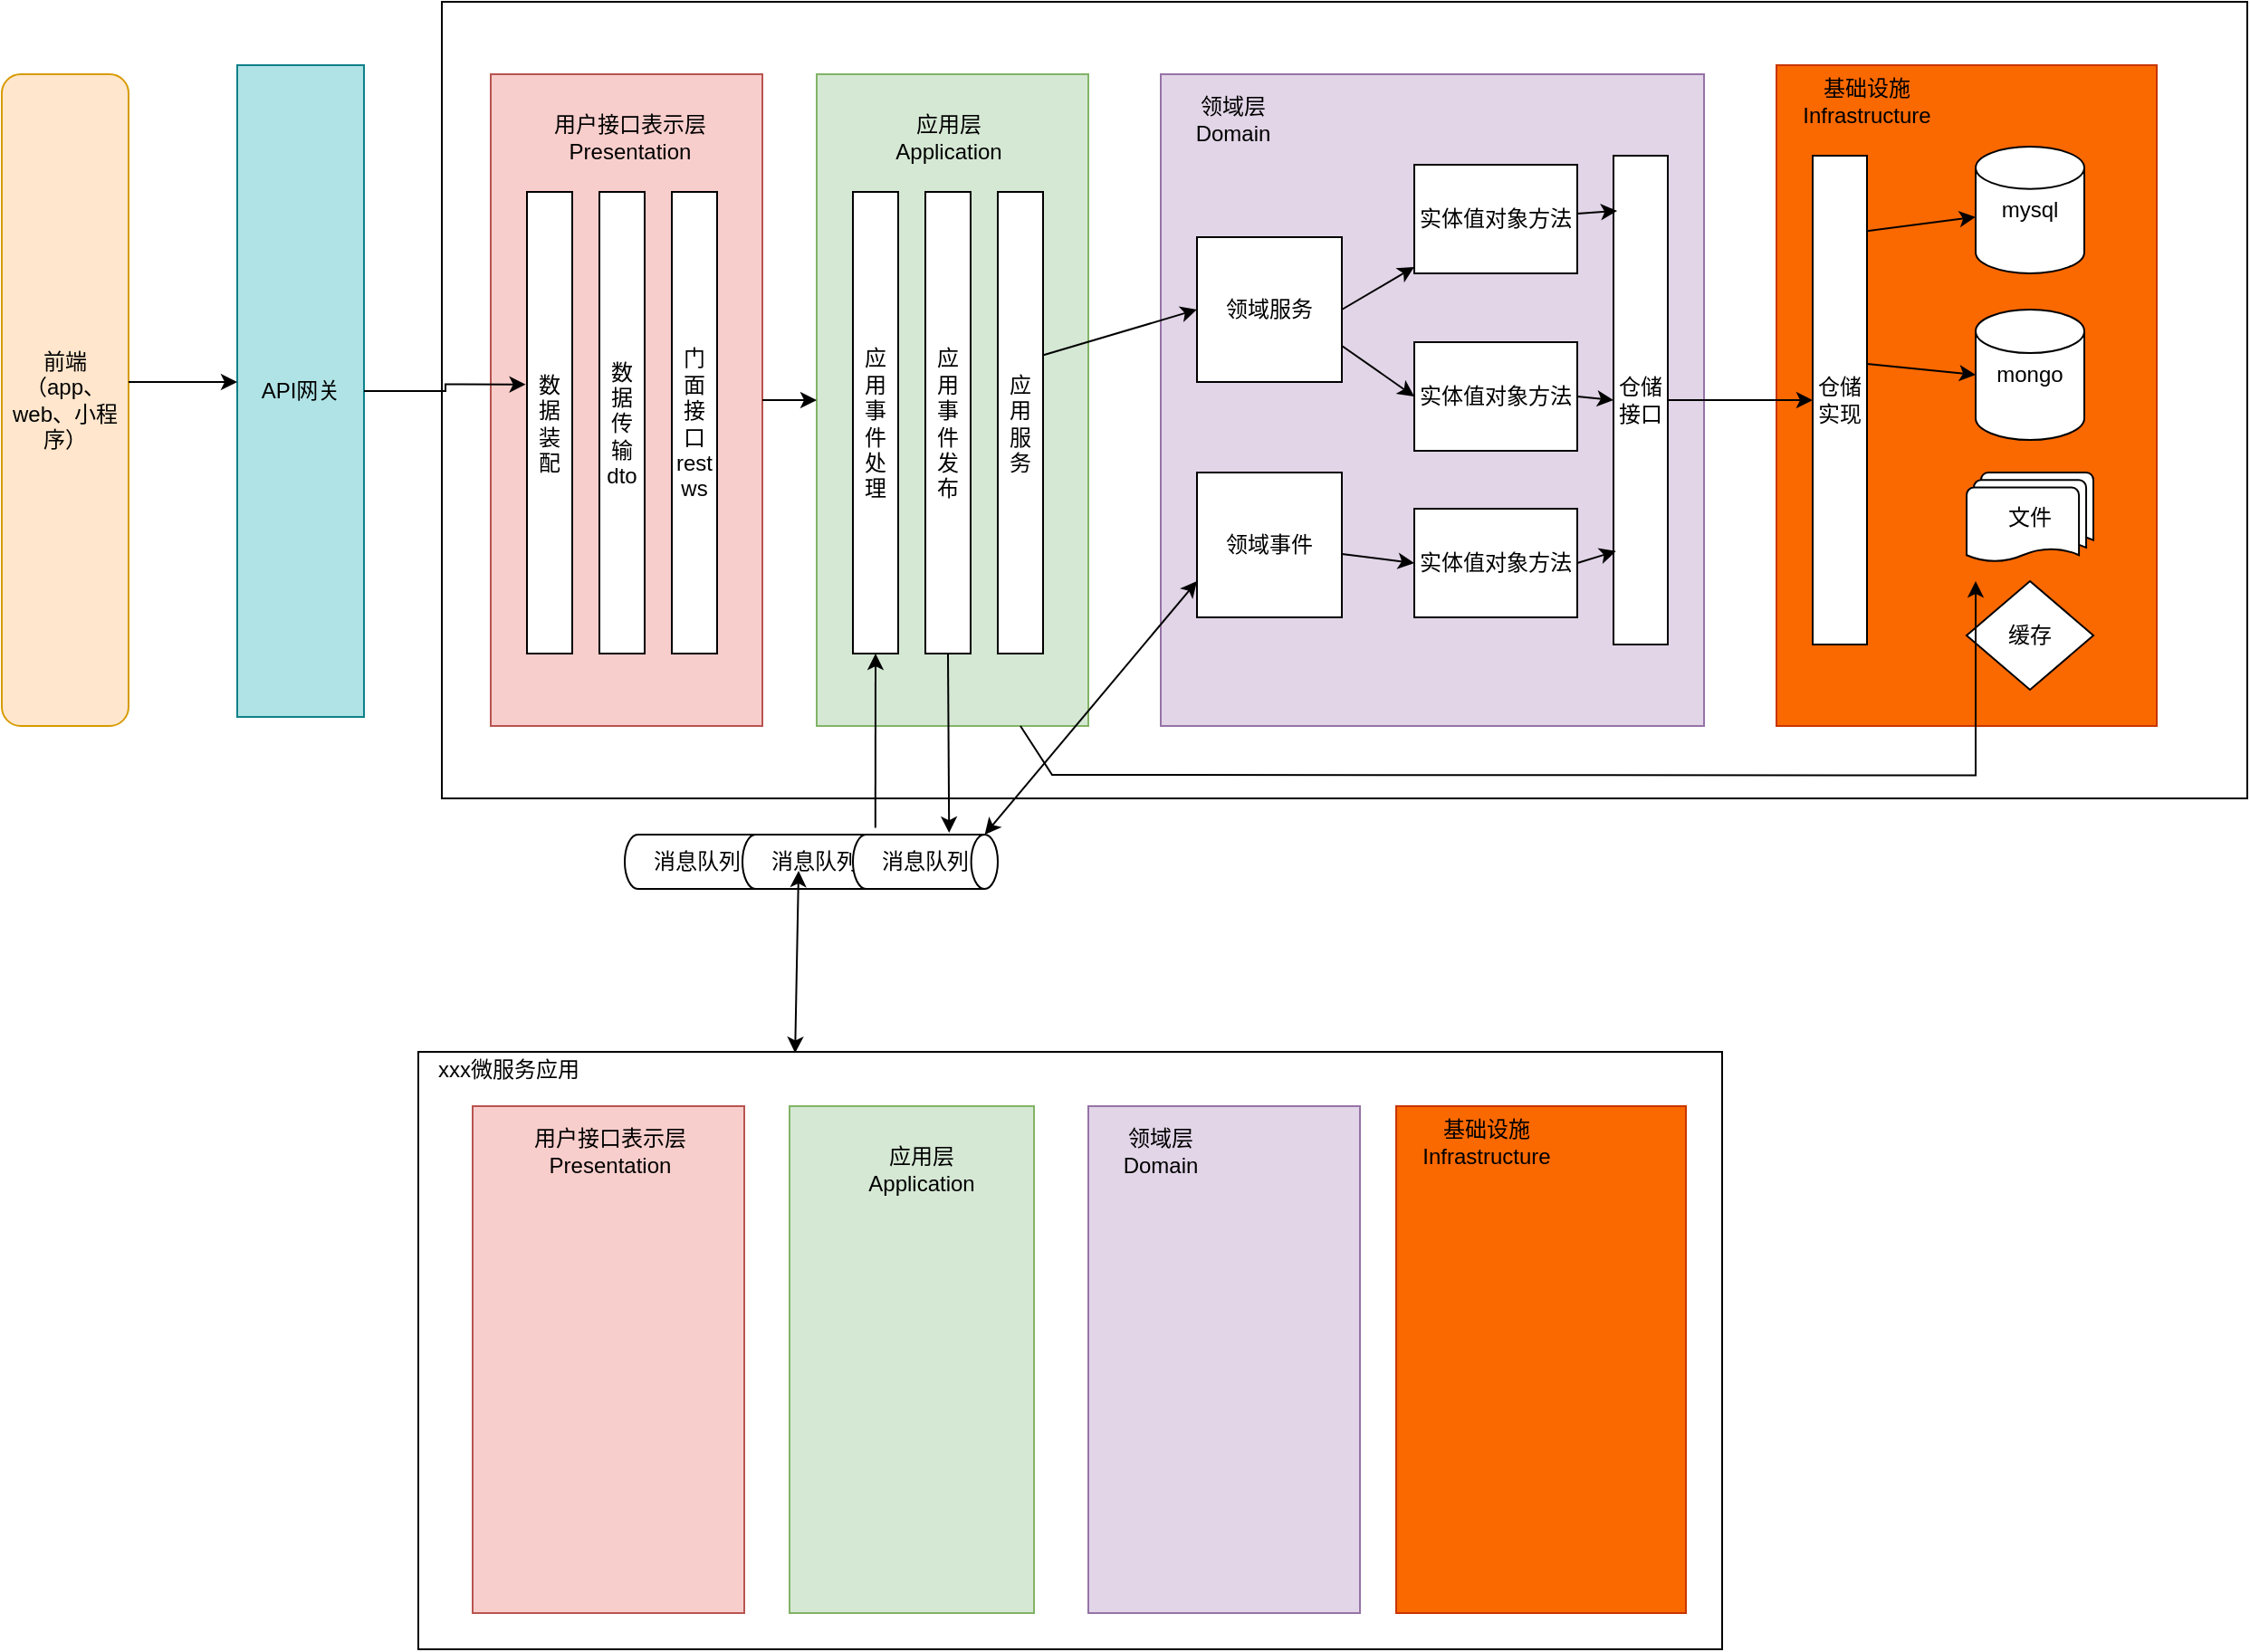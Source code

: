 <mxfile version="21.5.2" type="github">
  <diagram name="第 1 页" id="w1Cc88vs5JHp7GIrNoAV">
    <mxGraphModel dx="2117" dy="853" grid="1" gridSize="10" guides="1" tooltips="1" connect="1" arrows="1" fold="1" page="1" pageScale="1" pageWidth="827" pageHeight="1169" math="0" shadow="0">
      <root>
        <mxCell id="0" />
        <mxCell id="1" parent="0" />
        <mxCell id="UVmC8r4gz9gDrw4pk4Nm-38" value="" style="rounded=0;whiteSpace=wrap;html=1;" vertex="1" parent="1">
          <mxGeometry x="233" y="10" width="997" height="440" as="geometry" />
        </mxCell>
        <mxCell id="UVmC8r4gz9gDrw4pk4Nm-1" value="前端（app、web、小程序）" style="rounded=1;whiteSpace=wrap;html=1;fillColor=#ffe6cc;strokeColor=#d79b00;" vertex="1" parent="1">
          <mxGeometry x="-10" y="50" width="70" height="360" as="geometry" />
        </mxCell>
        <mxCell id="UVmC8r4gz9gDrw4pk4Nm-2" value="API网关" style="rounded=0;whiteSpace=wrap;html=1;fillColor=#b0e3e6;strokeColor=#0e8088;" vertex="1" parent="1">
          <mxGeometry x="120" y="45" width="70" height="360" as="geometry" />
        </mxCell>
        <mxCell id="UVmC8r4gz9gDrw4pk4Nm-3" value="" style="rounded=0;whiteSpace=wrap;html=1;fillColor=#f8cecc;strokeColor=#b85450;" vertex="1" parent="1">
          <mxGeometry x="260" y="50" width="150" height="360" as="geometry" />
        </mxCell>
        <mxCell id="UVmC8r4gz9gDrw4pk4Nm-4" value="用户接口表示层&lt;br&gt;Presentation" style="text;html=1;strokeColor=none;fillColor=none;align=center;verticalAlign=middle;whiteSpace=wrap;rounded=0;" vertex="1" parent="1">
          <mxGeometry x="292.5" y="70" width="87.5" height="30" as="geometry" />
        </mxCell>
        <mxCell id="UVmC8r4gz9gDrw4pk4Nm-5" value="数据装配&lt;br&gt;" style="rounded=0;whiteSpace=wrap;html=1;rotation=0;" vertex="1" parent="1">
          <mxGeometry x="280" y="115" width="25" height="255" as="geometry" />
        </mxCell>
        <mxCell id="UVmC8r4gz9gDrw4pk4Nm-6" value="数据传输dto" style="rounded=0;whiteSpace=wrap;html=1;rotation=0;" vertex="1" parent="1">
          <mxGeometry x="320" y="115" width="25" height="255" as="geometry" />
        </mxCell>
        <mxCell id="UVmC8r4gz9gDrw4pk4Nm-7" value="门面接口rest&lt;br&gt;ws" style="rounded=0;whiteSpace=wrap;html=1;rotation=0;" vertex="1" parent="1">
          <mxGeometry x="360" y="115" width="25" height="255" as="geometry" />
        </mxCell>
        <mxCell id="UVmC8r4gz9gDrw4pk4Nm-8" value="" style="rounded=0;whiteSpace=wrap;html=1;fillColor=#d5e8d4;strokeColor=#82b366;" vertex="1" parent="1">
          <mxGeometry x="440" y="50" width="150" height="360" as="geometry" />
        </mxCell>
        <mxCell id="UVmC8r4gz9gDrw4pk4Nm-9" value="应用层&lt;br&gt;Application" style="text;html=1;strokeColor=none;fillColor=none;align=center;verticalAlign=middle;whiteSpace=wrap;rounded=0;" vertex="1" parent="1">
          <mxGeometry x="472.5" y="70" width="80" height="30" as="geometry" />
        </mxCell>
        <mxCell id="UVmC8r4gz9gDrw4pk4Nm-10" value="应用事件处理" style="rounded=0;whiteSpace=wrap;html=1;rotation=0;" vertex="1" parent="1">
          <mxGeometry x="460" y="115" width="25" height="255" as="geometry" />
        </mxCell>
        <mxCell id="UVmC8r4gz9gDrw4pk4Nm-11" value="应用事件发布" style="rounded=0;whiteSpace=wrap;html=1;rotation=0;" vertex="1" parent="1">
          <mxGeometry x="500" y="115" width="25" height="255" as="geometry" />
        </mxCell>
        <mxCell id="UVmC8r4gz9gDrw4pk4Nm-12" value="应用服务" style="rounded=0;whiteSpace=wrap;html=1;rotation=0;" vertex="1" parent="1">
          <mxGeometry x="540" y="115" width="25" height="255" as="geometry" />
        </mxCell>
        <mxCell id="UVmC8r4gz9gDrw4pk4Nm-14" value="" style="rounded=0;whiteSpace=wrap;html=1;fillColor=#e1d5e7;strokeColor=#9673a6;" vertex="1" parent="1">
          <mxGeometry x="630" y="50" width="300" height="360" as="geometry" />
        </mxCell>
        <mxCell id="UVmC8r4gz9gDrw4pk4Nm-15" value="领域层&lt;br&gt;Domain" style="text;html=1;strokeColor=none;fillColor=none;align=center;verticalAlign=middle;whiteSpace=wrap;rounded=0;" vertex="1" parent="1">
          <mxGeometry x="640" y="60" width="60" height="30" as="geometry" />
        </mxCell>
        <mxCell id="UVmC8r4gz9gDrw4pk4Nm-16" value="领域服务" style="whiteSpace=wrap;html=1;aspect=fixed;" vertex="1" parent="1">
          <mxGeometry x="650" y="140" width="80" height="80" as="geometry" />
        </mxCell>
        <mxCell id="UVmC8r4gz9gDrw4pk4Nm-18" value="实体值对象方法" style="rounded=0;whiteSpace=wrap;html=1;" vertex="1" parent="1">
          <mxGeometry x="770" y="100" width="90" height="60" as="geometry" />
        </mxCell>
        <mxCell id="UVmC8r4gz9gDrw4pk4Nm-19" value="实体值对象方法" style="rounded=0;whiteSpace=wrap;html=1;" vertex="1" parent="1">
          <mxGeometry x="770" y="198" width="90" height="60" as="geometry" />
        </mxCell>
        <mxCell id="UVmC8r4gz9gDrw4pk4Nm-20" value="仓储接口" style="rounded=0;whiteSpace=wrap;html=1;" vertex="1" parent="1">
          <mxGeometry x="880" y="95" width="30" height="270" as="geometry" />
        </mxCell>
        <mxCell id="UVmC8r4gz9gDrw4pk4Nm-21" value="实体值对象方法" style="rounded=0;whiteSpace=wrap;html=1;" vertex="1" parent="1">
          <mxGeometry x="770" y="290" width="90" height="60" as="geometry" />
        </mxCell>
        <mxCell id="UVmC8r4gz9gDrw4pk4Nm-22" value="领域事件" style="whiteSpace=wrap;html=1;aspect=fixed;" vertex="1" parent="1">
          <mxGeometry x="650" y="270" width="80" height="80" as="geometry" />
        </mxCell>
        <mxCell id="UVmC8r4gz9gDrw4pk4Nm-23" value="" style="rounded=0;whiteSpace=wrap;html=1;fillColor=#fa6800;fontColor=#000000;strokeColor=#C73500;" vertex="1" parent="1">
          <mxGeometry x="970" y="45" width="210" height="365" as="geometry" />
        </mxCell>
        <mxCell id="UVmC8r4gz9gDrw4pk4Nm-24" value="仓储实现" style="rounded=0;whiteSpace=wrap;html=1;" vertex="1" parent="1">
          <mxGeometry x="990" y="95" width="30" height="270" as="geometry" />
        </mxCell>
        <mxCell id="UVmC8r4gz9gDrw4pk4Nm-25" value="mysql" style="strokeWidth=1;html=1;shape=mxgraph.flowchart.database;whiteSpace=wrap;" vertex="1" parent="1">
          <mxGeometry x="1080" y="90" width="60" height="70" as="geometry" />
        </mxCell>
        <mxCell id="UVmC8r4gz9gDrw4pk4Nm-27" value="mongo" style="strokeWidth=1;html=1;shape=mxgraph.flowchart.database;whiteSpace=wrap;" vertex="1" parent="1">
          <mxGeometry x="1080" y="180" width="60" height="72" as="geometry" />
        </mxCell>
        <mxCell id="UVmC8r4gz9gDrw4pk4Nm-31" value="文件" style="strokeWidth=1;html=1;shape=mxgraph.flowchart.multi-document;whiteSpace=wrap;" vertex="1" parent="1">
          <mxGeometry x="1075" y="270" width="70" height="50" as="geometry" />
        </mxCell>
        <mxCell id="UVmC8r4gz9gDrw4pk4Nm-32" value="缓存" style="strokeWidth=1;html=1;shape=mxgraph.flowchart.decision;whiteSpace=wrap;" vertex="1" parent="1">
          <mxGeometry x="1075" y="330" width="70" height="60" as="geometry" />
        </mxCell>
        <mxCell id="UVmC8r4gz9gDrw4pk4Nm-33" value="消息队列" style="strokeWidth=1;html=1;shape=mxgraph.flowchart.direct_data;whiteSpace=wrap;" vertex="1" parent="1">
          <mxGeometry x="334" y="470" width="80" height="30" as="geometry" />
        </mxCell>
        <mxCell id="UVmC8r4gz9gDrw4pk4Nm-35" value="消息队列" style="strokeWidth=1;html=1;shape=mxgraph.flowchart.direct_data;whiteSpace=wrap;" vertex="1" parent="1">
          <mxGeometry x="399" y="470" width="80" height="30" as="geometry" />
        </mxCell>
        <mxCell id="UVmC8r4gz9gDrw4pk4Nm-36" value="消息队列" style="strokeWidth=1;html=1;shape=mxgraph.flowchart.direct_data;whiteSpace=wrap;" vertex="1" parent="1">
          <mxGeometry x="460" y="470" width="80" height="30" as="geometry" />
        </mxCell>
        <mxCell id="UVmC8r4gz9gDrw4pk4Nm-37" value="" style="rounded=0;whiteSpace=wrap;html=1;" vertex="1" parent="1">
          <mxGeometry x="220" y="590" width="720" height="330" as="geometry" />
        </mxCell>
        <mxCell id="UVmC8r4gz9gDrw4pk4Nm-39" value="xxx微服务应用" style="text;html=1;strokeColor=none;fillColor=none;align=center;verticalAlign=middle;whiteSpace=wrap;rounded=0;" vertex="1" parent="1">
          <mxGeometry x="220" y="585" width="100" height="30" as="geometry" />
        </mxCell>
        <mxCell id="UVmC8r4gz9gDrw4pk4Nm-40" value="" style="endArrow=classic;html=1;rounded=0;" edge="1" parent="1">
          <mxGeometry width="50" height="50" relative="1" as="geometry">
            <mxPoint x="60" y="220" as="sourcePoint" />
            <mxPoint x="120" y="220" as="targetPoint" />
          </mxGeometry>
        </mxCell>
        <mxCell id="UVmC8r4gz9gDrw4pk4Nm-43" value="" style="endArrow=classic;html=1;rounded=0;entryX=0;entryY=0.5;entryDx=0;entryDy=0;exitX=0.993;exitY=0.354;exitDx=0;exitDy=0;exitPerimeter=0;" edge="1" parent="1" source="UVmC8r4gz9gDrw4pk4Nm-12" target="UVmC8r4gz9gDrw4pk4Nm-16">
          <mxGeometry width="50" height="50" relative="1" as="geometry">
            <mxPoint x="560" y="180" as="sourcePoint" />
            <mxPoint x="500" y="270" as="targetPoint" />
          </mxGeometry>
        </mxCell>
        <mxCell id="UVmC8r4gz9gDrw4pk4Nm-44" style="edgeStyle=orthogonalEdgeStyle;rounded=0;orthogonalLoop=1;jettySize=auto;html=1;exitX=1;exitY=0.5;exitDx=0;exitDy=0;entryX=-0.028;entryY=0.417;entryDx=0;entryDy=0;entryPerimeter=0;" edge="1" parent="1" source="UVmC8r4gz9gDrw4pk4Nm-2" target="UVmC8r4gz9gDrw4pk4Nm-5">
          <mxGeometry relative="1" as="geometry" />
        </mxCell>
        <mxCell id="UVmC8r4gz9gDrw4pk4Nm-46" value="" style="endArrow=classic;html=1;rounded=0;entryX=0;entryY=0.5;entryDx=0;entryDy=0;exitX=1;exitY=0.5;exitDx=0;exitDy=0;" edge="1" parent="1" source="UVmC8r4gz9gDrw4pk4Nm-3" target="UVmC8r4gz9gDrw4pk4Nm-8">
          <mxGeometry width="50" height="50" relative="1" as="geometry">
            <mxPoint x="300" y="290" as="sourcePoint" />
            <mxPoint x="350" y="240" as="targetPoint" />
          </mxGeometry>
        </mxCell>
        <mxCell id="UVmC8r4gz9gDrw4pk4Nm-48" value="" style="endArrow=classic;html=1;rounded=0;entryX=0.664;entryY=-0.032;entryDx=0;entryDy=0;entryPerimeter=0;exitX=0.5;exitY=1;exitDx=0;exitDy=0;" edge="1" parent="1" source="UVmC8r4gz9gDrw4pk4Nm-11" target="UVmC8r4gz9gDrw4pk4Nm-36">
          <mxGeometry width="50" height="50" relative="1" as="geometry">
            <mxPoint x="540" y="350" as="sourcePoint" />
            <mxPoint x="590" y="300" as="targetPoint" />
          </mxGeometry>
        </mxCell>
        <mxCell id="UVmC8r4gz9gDrw4pk4Nm-49" value="" style="endArrow=classic;html=1;rounded=0;exitX=0.155;exitY=-0.124;exitDx=0;exitDy=0;exitPerimeter=0;entryX=0.5;entryY=1;entryDx=0;entryDy=0;" edge="1" parent="1" source="UVmC8r4gz9gDrw4pk4Nm-36" target="UVmC8r4gz9gDrw4pk4Nm-10">
          <mxGeometry width="50" height="50" relative="1" as="geometry">
            <mxPoint x="540" y="350" as="sourcePoint" />
            <mxPoint x="590" y="300" as="targetPoint" />
          </mxGeometry>
        </mxCell>
        <mxCell id="UVmC8r4gz9gDrw4pk4Nm-51" value="" style="endArrow=classic;startArrow=classic;html=1;rounded=0;entryX=0;entryY=0.75;entryDx=0;entryDy=0;exitX=0.91;exitY=0;exitDx=0;exitDy=0;exitPerimeter=0;" edge="1" parent="1" source="UVmC8r4gz9gDrw4pk4Nm-36" target="UVmC8r4gz9gDrw4pk4Nm-22">
          <mxGeometry width="50" height="50" relative="1" as="geometry">
            <mxPoint x="540" y="350" as="sourcePoint" />
            <mxPoint x="590" y="300" as="targetPoint" />
          </mxGeometry>
        </mxCell>
        <mxCell id="UVmC8r4gz9gDrw4pk4Nm-52" value="" style="endArrow=classic;html=1;rounded=0;exitX=1;exitY=0.5;exitDx=0;exitDy=0;" edge="1" parent="1" source="UVmC8r4gz9gDrw4pk4Nm-16" target="UVmC8r4gz9gDrw4pk4Nm-18">
          <mxGeometry width="50" height="50" relative="1" as="geometry">
            <mxPoint x="800" y="290" as="sourcePoint" />
            <mxPoint x="850" y="240" as="targetPoint" />
          </mxGeometry>
        </mxCell>
        <mxCell id="UVmC8r4gz9gDrw4pk4Nm-53" value="" style="endArrow=classic;html=1;rounded=0;exitX=1;exitY=0.75;exitDx=0;exitDy=0;entryX=0;entryY=0.5;entryDx=0;entryDy=0;" edge="1" parent="1" source="UVmC8r4gz9gDrw4pk4Nm-16" target="UVmC8r4gz9gDrw4pk4Nm-19">
          <mxGeometry width="50" height="50" relative="1" as="geometry">
            <mxPoint x="800" y="290" as="sourcePoint" />
            <mxPoint x="850" y="240" as="targetPoint" />
          </mxGeometry>
        </mxCell>
        <mxCell id="UVmC8r4gz9gDrw4pk4Nm-54" value="" style="endArrow=classic;html=1;rounded=0;entryX=0;entryY=0.5;entryDx=0;entryDy=0;" edge="1" parent="1" source="UVmC8r4gz9gDrw4pk4Nm-22" target="UVmC8r4gz9gDrw4pk4Nm-21">
          <mxGeometry width="50" height="50" relative="1" as="geometry">
            <mxPoint x="800" y="290" as="sourcePoint" />
            <mxPoint x="850" y="240" as="targetPoint" />
          </mxGeometry>
        </mxCell>
        <mxCell id="UVmC8r4gz9gDrw4pk4Nm-55" value="" style="endArrow=classic;html=1;rounded=0;entryX=0;entryY=0.5;entryDx=0;entryDy=0;exitX=1;exitY=0.5;exitDx=0;exitDy=0;" edge="1" parent="1" source="UVmC8r4gz9gDrw4pk4Nm-19" target="UVmC8r4gz9gDrw4pk4Nm-20">
          <mxGeometry width="50" height="50" relative="1" as="geometry">
            <mxPoint x="800" y="290" as="sourcePoint" />
            <mxPoint x="850" y="240" as="targetPoint" />
          </mxGeometry>
        </mxCell>
        <mxCell id="UVmC8r4gz9gDrw4pk4Nm-56" value="" style="endArrow=classic;html=1;rounded=0;entryX=0.069;entryY=0.113;entryDx=0;entryDy=0;entryPerimeter=0;" edge="1" parent="1" source="UVmC8r4gz9gDrw4pk4Nm-18" target="UVmC8r4gz9gDrw4pk4Nm-20">
          <mxGeometry width="50" height="50" relative="1" as="geometry">
            <mxPoint x="800" y="290" as="sourcePoint" />
            <mxPoint x="850" y="240" as="targetPoint" />
          </mxGeometry>
        </mxCell>
        <mxCell id="UVmC8r4gz9gDrw4pk4Nm-57" value="" style="endArrow=classic;html=1;rounded=0;entryX=0.046;entryY=0.809;entryDx=0;entryDy=0;entryPerimeter=0;exitX=1;exitY=0.5;exitDx=0;exitDy=0;" edge="1" parent="1" source="UVmC8r4gz9gDrw4pk4Nm-21" target="UVmC8r4gz9gDrw4pk4Nm-20">
          <mxGeometry width="50" height="50" relative="1" as="geometry">
            <mxPoint x="800" y="300" as="sourcePoint" />
            <mxPoint x="850" y="250" as="targetPoint" />
          </mxGeometry>
        </mxCell>
        <mxCell id="UVmC8r4gz9gDrw4pk4Nm-58" value="" style="endArrow=classic;html=1;rounded=0;exitX=1;exitY=0.5;exitDx=0;exitDy=0;" edge="1" parent="1" source="UVmC8r4gz9gDrw4pk4Nm-20" target="UVmC8r4gz9gDrw4pk4Nm-24">
          <mxGeometry width="50" height="50" relative="1" as="geometry">
            <mxPoint x="800" y="300" as="sourcePoint" />
            <mxPoint x="850" y="250" as="targetPoint" />
          </mxGeometry>
        </mxCell>
        <mxCell id="UVmC8r4gz9gDrw4pk4Nm-59" value="" style="endArrow=classic;html=1;rounded=0;exitX=1;exitY=0.154;exitDx=0;exitDy=0;exitPerimeter=0;" edge="1" parent="1" source="UVmC8r4gz9gDrw4pk4Nm-24" target="UVmC8r4gz9gDrw4pk4Nm-25">
          <mxGeometry width="50" height="50" relative="1" as="geometry">
            <mxPoint x="840" y="320" as="sourcePoint" />
            <mxPoint x="890" y="270" as="targetPoint" />
          </mxGeometry>
        </mxCell>
        <mxCell id="UVmC8r4gz9gDrw4pk4Nm-60" value="基础设施&lt;br&gt;Infrastructure" style="text;html=1;strokeColor=none;fillColor=none;align=center;verticalAlign=middle;whiteSpace=wrap;rounded=0;" vertex="1" parent="1">
          <mxGeometry x="990" y="50" width="60" height="30" as="geometry" />
        </mxCell>
        <mxCell id="UVmC8r4gz9gDrw4pk4Nm-61" value="" style="endArrow=classic;html=1;rounded=0;entryX=0;entryY=0.5;entryDx=0;entryDy=0;entryPerimeter=0;" edge="1" parent="1" target="UVmC8r4gz9gDrw4pk4Nm-27">
          <mxGeometry width="50" height="50" relative="1" as="geometry">
            <mxPoint x="1020" y="210" as="sourcePoint" />
            <mxPoint x="1070" y="160" as="targetPoint" />
          </mxGeometry>
        </mxCell>
        <mxCell id="UVmC8r4gz9gDrw4pk4Nm-62" value="" style="endArrow=classic;html=1;rounded=0;exitX=0.75;exitY=1;exitDx=0;exitDy=0;" edge="1" parent="1" source="UVmC8r4gz9gDrw4pk4Nm-8">
          <mxGeometry width="50" height="50" relative="1" as="geometry">
            <mxPoint x="553" y="417" as="sourcePoint" />
            <mxPoint x="1080" y="330" as="targetPoint" />
            <Array as="points">
              <mxPoint x="570" y="437" />
              <mxPoint x="1080" y="437.3" />
            </Array>
          </mxGeometry>
        </mxCell>
        <mxCell id="UVmC8r4gz9gDrw4pk4Nm-64" value="" style="rounded=0;whiteSpace=wrap;html=1;fillColor=#f8cecc;strokeColor=#b85450;" vertex="1" parent="1">
          <mxGeometry x="250" y="620" width="150" height="280" as="geometry" />
        </mxCell>
        <mxCell id="UVmC8r4gz9gDrw4pk4Nm-65" value="用户接口表示层&lt;br&gt;Presentation" style="text;html=1;strokeColor=none;fillColor=none;align=center;verticalAlign=middle;whiteSpace=wrap;rounded=0;" vertex="1" parent="1">
          <mxGeometry x="281.5" y="630" width="87.5" height="30" as="geometry" />
        </mxCell>
        <mxCell id="UVmC8r4gz9gDrw4pk4Nm-69" value="" style="rounded=0;whiteSpace=wrap;html=1;fillColor=#d5e8d4;strokeColor=#82b366;" vertex="1" parent="1">
          <mxGeometry x="425" y="620" width="135" height="280" as="geometry" />
        </mxCell>
        <mxCell id="UVmC8r4gz9gDrw4pk4Nm-70" value="应用层&lt;br&gt;Application" style="text;html=1;strokeColor=none;fillColor=none;align=center;verticalAlign=middle;whiteSpace=wrap;rounded=0;" vertex="1" parent="1">
          <mxGeometry x="457.5" y="640" width="80" height="30" as="geometry" />
        </mxCell>
        <mxCell id="UVmC8r4gz9gDrw4pk4Nm-72" value="" style="rounded=0;whiteSpace=wrap;html=1;fillColor=#e1d5e7;strokeColor=#9673a6;" vertex="1" parent="1">
          <mxGeometry x="590" y="620" width="150" height="280" as="geometry" />
        </mxCell>
        <mxCell id="UVmC8r4gz9gDrw4pk4Nm-73" value="领域层&lt;br&gt;Domain" style="text;html=1;strokeColor=none;fillColor=none;align=center;verticalAlign=middle;whiteSpace=wrap;rounded=0;" vertex="1" parent="1">
          <mxGeometry x="600" y="630" width="60" height="30" as="geometry" />
        </mxCell>
        <mxCell id="UVmC8r4gz9gDrw4pk4Nm-75" value="" style="rounded=0;whiteSpace=wrap;html=1;fillColor=#fa6800;fontColor=#000000;strokeColor=#C73500;" vertex="1" parent="1">
          <mxGeometry x="760" y="620" width="160" height="280" as="geometry" />
        </mxCell>
        <mxCell id="UVmC8r4gz9gDrw4pk4Nm-76" value="基础设施&lt;br&gt;Infrastructure" style="text;html=1;strokeColor=none;fillColor=none;align=center;verticalAlign=middle;whiteSpace=wrap;rounded=0;" vertex="1" parent="1">
          <mxGeometry x="780" y="625" width="60" height="30" as="geometry" />
        </mxCell>
        <mxCell id="UVmC8r4gz9gDrw4pk4Nm-77" value="" style="endArrow=classic;startArrow=classic;html=1;rounded=0;exitX=0.289;exitY=0.002;exitDx=0;exitDy=0;exitPerimeter=0;" edge="1" parent="1" source="UVmC8r4gz9gDrw4pk4Nm-37">
          <mxGeometry width="50" height="50" relative="1" as="geometry">
            <mxPoint x="380" y="540" as="sourcePoint" />
            <mxPoint x="430" y="490" as="targetPoint" />
          </mxGeometry>
        </mxCell>
      </root>
    </mxGraphModel>
  </diagram>
</mxfile>
